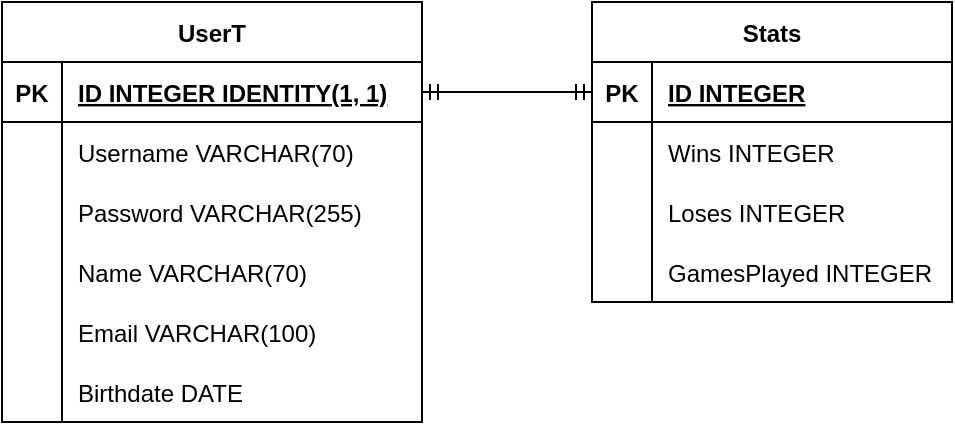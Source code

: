 <mxfile version="18.1.3" type="device"><diagram id="C3VuH4G40iCmeczMc2MV" name="Side-1"><mxGraphModel dx="1038" dy="649" grid="1" gridSize="10" guides="1" tooltips="1" connect="1" arrows="1" fold="1" page="1" pageScale="1" pageWidth="827" pageHeight="1169" math="0" shadow="0"><root><mxCell id="0"/><mxCell id="1" parent="0"/><mxCell id="PRP7r2JGaW0yop8plWAT-62" value="Stats" style="shape=table;startSize=30;container=1;collapsible=1;childLayout=tableLayout;fixedRows=1;rowLines=0;fontStyle=1;align=center;resizeLast=1;swimlaneFillColor=default;" parent="1" vertex="1"><mxGeometry x="415" y="80" width="180" height="150" as="geometry"/></mxCell><mxCell id="PRP7r2JGaW0yop8plWAT-63" value="" style="shape=partialRectangle;collapsible=0;dropTarget=0;pointerEvents=0;fillColor=none;top=0;left=0;bottom=1;right=0;points=[[0,0.5],[1,0.5]];portConstraint=eastwest;" parent="PRP7r2JGaW0yop8plWAT-62" vertex="1"><mxGeometry y="30" width="180" height="30" as="geometry"/></mxCell><mxCell id="PRP7r2JGaW0yop8plWAT-64" value="PK" style="shape=partialRectangle;connectable=0;fillColor=none;top=0;left=0;bottom=0;right=0;fontStyle=1;overflow=hidden;" parent="PRP7r2JGaW0yop8plWAT-63" vertex="1"><mxGeometry width="30" height="30" as="geometry"><mxRectangle width="30" height="30" as="alternateBounds"/></mxGeometry></mxCell><mxCell id="PRP7r2JGaW0yop8plWAT-65" value="ID INTEGER" style="shape=partialRectangle;connectable=0;fillColor=none;top=0;left=0;bottom=0;right=0;align=left;spacingLeft=6;fontStyle=5;overflow=hidden;" parent="PRP7r2JGaW0yop8plWAT-63" vertex="1"><mxGeometry x="30" width="150" height="30" as="geometry"><mxRectangle width="150" height="30" as="alternateBounds"/></mxGeometry></mxCell><mxCell id="PRP7r2JGaW0yop8plWAT-66" value="" style="shape=partialRectangle;collapsible=0;dropTarget=0;pointerEvents=0;fillColor=none;top=0;left=0;bottom=0;right=0;points=[[0,0.5],[1,0.5]];portConstraint=eastwest;" parent="PRP7r2JGaW0yop8plWAT-62" vertex="1"><mxGeometry y="60" width="180" height="30" as="geometry"/></mxCell><mxCell id="PRP7r2JGaW0yop8plWAT-67" value="" style="shape=partialRectangle;connectable=0;fillColor=none;top=0;left=0;bottom=0;right=0;editable=1;overflow=hidden;" parent="PRP7r2JGaW0yop8plWAT-66" vertex="1"><mxGeometry width="30" height="30" as="geometry"><mxRectangle width="30" height="30" as="alternateBounds"/></mxGeometry></mxCell><mxCell id="PRP7r2JGaW0yop8plWAT-68" value="Wins INTEGER" style="shape=partialRectangle;connectable=0;fillColor=none;top=0;left=0;bottom=0;right=0;align=left;spacingLeft=6;overflow=hidden;" parent="PRP7r2JGaW0yop8plWAT-66" vertex="1"><mxGeometry x="30" width="150" height="30" as="geometry"><mxRectangle width="150" height="30" as="alternateBounds"/></mxGeometry></mxCell><mxCell id="PRP7r2JGaW0yop8plWAT-69" value="" style="shape=partialRectangle;collapsible=0;dropTarget=0;pointerEvents=0;fillColor=none;top=0;left=0;bottom=0;right=0;points=[[0,0.5],[1,0.5]];portConstraint=eastwest;" parent="PRP7r2JGaW0yop8plWAT-62" vertex="1"><mxGeometry y="90" width="180" height="30" as="geometry"/></mxCell><mxCell id="PRP7r2JGaW0yop8plWAT-70" value="" style="shape=partialRectangle;connectable=0;fillColor=none;top=0;left=0;bottom=0;right=0;editable=1;overflow=hidden;" parent="PRP7r2JGaW0yop8plWAT-69" vertex="1"><mxGeometry width="30" height="30" as="geometry"><mxRectangle width="30" height="30" as="alternateBounds"/></mxGeometry></mxCell><mxCell id="PRP7r2JGaW0yop8plWAT-71" value="Loses INTEGER" style="shape=partialRectangle;connectable=0;fillColor=none;top=0;left=0;bottom=0;right=0;align=left;spacingLeft=6;overflow=hidden;" parent="PRP7r2JGaW0yop8plWAT-69" vertex="1"><mxGeometry x="30" width="150" height="30" as="geometry"><mxRectangle width="150" height="30" as="alternateBounds"/></mxGeometry></mxCell><mxCell id="PRP7r2JGaW0yop8plWAT-72" value="" style="shape=partialRectangle;collapsible=0;dropTarget=0;pointerEvents=0;fillColor=none;top=0;left=0;bottom=0;right=0;points=[[0,0.5],[1,0.5]];portConstraint=eastwest;" parent="PRP7r2JGaW0yop8plWAT-62" vertex="1"><mxGeometry y="120" width="180" height="30" as="geometry"/></mxCell><mxCell id="PRP7r2JGaW0yop8plWAT-73" value="" style="shape=partialRectangle;connectable=0;fillColor=none;top=0;left=0;bottom=0;right=0;editable=1;overflow=hidden;" parent="PRP7r2JGaW0yop8plWAT-72" vertex="1"><mxGeometry width="30" height="30" as="geometry"><mxRectangle width="30" height="30" as="alternateBounds"/></mxGeometry></mxCell><mxCell id="PRP7r2JGaW0yop8plWAT-74" value="GamesPlayed INTEGER" style="shape=partialRectangle;connectable=0;fillColor=none;top=0;left=0;bottom=0;right=0;align=left;spacingLeft=6;overflow=hidden;" parent="PRP7r2JGaW0yop8plWAT-72" vertex="1"><mxGeometry x="30" width="150" height="30" as="geometry"><mxRectangle width="150" height="30" as="alternateBounds"/></mxGeometry></mxCell><mxCell id="PRP7r2JGaW0yop8plWAT-75" value="UserT" style="shape=table;startSize=30;container=1;collapsible=1;childLayout=tableLayout;fixedRows=1;rowLines=0;fontStyle=1;align=center;resizeLast=1;gradientColor=none;swimlaneFillColor=default;" parent="1" vertex="1"><mxGeometry x="120" y="80" width="210" height="210" as="geometry"/></mxCell><mxCell id="PRP7r2JGaW0yop8plWAT-76" value="" style="shape=partialRectangle;collapsible=0;dropTarget=0;pointerEvents=0;fillColor=none;top=0;left=0;bottom=1;right=0;points=[[0,0.5],[1,0.5]];portConstraint=eastwest;" parent="PRP7r2JGaW0yop8plWAT-75" vertex="1"><mxGeometry y="30" width="210" height="30" as="geometry"/></mxCell><mxCell id="PRP7r2JGaW0yop8plWAT-77" value="PK" style="shape=partialRectangle;connectable=0;fillColor=none;top=0;left=0;bottom=0;right=0;fontStyle=1;overflow=hidden;" parent="PRP7r2JGaW0yop8plWAT-76" vertex="1"><mxGeometry width="30" height="30" as="geometry"><mxRectangle width="30" height="30" as="alternateBounds"/></mxGeometry></mxCell><mxCell id="PRP7r2JGaW0yop8plWAT-78" value="ID INTEGER IDENTITY(1, 1)" style="shape=partialRectangle;connectable=0;fillColor=none;top=0;left=0;bottom=0;right=0;align=left;spacingLeft=6;fontStyle=5;overflow=hidden;" parent="PRP7r2JGaW0yop8plWAT-76" vertex="1"><mxGeometry x="30" width="180" height="30" as="geometry"><mxRectangle width="180" height="30" as="alternateBounds"/></mxGeometry></mxCell><mxCell id="PRP7r2JGaW0yop8plWAT-79" value="" style="shape=partialRectangle;collapsible=0;dropTarget=0;pointerEvents=0;fillColor=none;top=0;left=0;bottom=0;right=0;points=[[0,0.5],[1,0.5]];portConstraint=eastwest;" parent="PRP7r2JGaW0yop8plWAT-75" vertex="1"><mxGeometry y="60" width="210" height="30" as="geometry"/></mxCell><mxCell id="PRP7r2JGaW0yop8plWAT-80" value="" style="shape=partialRectangle;connectable=0;fillColor=none;top=0;left=0;bottom=0;right=0;editable=1;overflow=hidden;" parent="PRP7r2JGaW0yop8plWAT-79" vertex="1"><mxGeometry width="30" height="30" as="geometry"><mxRectangle width="30" height="30" as="alternateBounds"/></mxGeometry></mxCell><mxCell id="PRP7r2JGaW0yop8plWAT-81" value="Username VARCHAR(70)" style="shape=partialRectangle;connectable=0;fillColor=none;top=0;left=0;bottom=0;right=0;align=left;spacingLeft=6;overflow=hidden;" parent="PRP7r2JGaW0yop8plWAT-79" vertex="1"><mxGeometry x="30" width="180" height="30" as="geometry"><mxRectangle width="180" height="30" as="alternateBounds"/></mxGeometry></mxCell><mxCell id="PRP7r2JGaW0yop8plWAT-82" value="" style="shape=partialRectangle;collapsible=0;dropTarget=0;pointerEvents=0;fillColor=none;top=0;left=0;bottom=0;right=0;points=[[0,0.5],[1,0.5]];portConstraint=eastwest;" parent="PRP7r2JGaW0yop8plWAT-75" vertex="1"><mxGeometry y="90" width="210" height="30" as="geometry"/></mxCell><mxCell id="PRP7r2JGaW0yop8plWAT-83" value="" style="shape=partialRectangle;connectable=0;fillColor=none;top=0;left=0;bottom=0;right=0;editable=1;overflow=hidden;" parent="PRP7r2JGaW0yop8plWAT-82" vertex="1"><mxGeometry width="30" height="30" as="geometry"><mxRectangle width="30" height="30" as="alternateBounds"/></mxGeometry></mxCell><mxCell id="PRP7r2JGaW0yop8plWAT-84" value="Password VARCHAR(255)" style="shape=partialRectangle;connectable=0;fillColor=none;top=0;left=0;bottom=0;right=0;align=left;spacingLeft=6;overflow=hidden;" parent="PRP7r2JGaW0yop8plWAT-82" vertex="1"><mxGeometry x="30" width="180" height="30" as="geometry"><mxRectangle width="180" height="30" as="alternateBounds"/></mxGeometry></mxCell><mxCell id="PRP7r2JGaW0yop8plWAT-85" value="" style="shape=partialRectangle;collapsible=0;dropTarget=0;pointerEvents=0;fillColor=none;top=0;left=0;bottom=0;right=0;points=[[0,0.5],[1,0.5]];portConstraint=eastwest;" parent="PRP7r2JGaW0yop8plWAT-75" vertex="1"><mxGeometry y="120" width="210" height="30" as="geometry"/></mxCell><mxCell id="PRP7r2JGaW0yop8plWAT-86" value="" style="shape=partialRectangle;connectable=0;fillColor=none;top=0;left=0;bottom=0;right=0;editable=1;overflow=hidden;" parent="PRP7r2JGaW0yop8plWAT-85" vertex="1"><mxGeometry width="30" height="30" as="geometry"><mxRectangle width="30" height="30" as="alternateBounds"/></mxGeometry></mxCell><mxCell id="PRP7r2JGaW0yop8plWAT-87" value="Name VARCHAR(70)" style="shape=partialRectangle;connectable=0;fillColor=none;top=0;left=0;bottom=0;right=0;align=left;spacingLeft=6;overflow=hidden;" parent="PRP7r2JGaW0yop8plWAT-85" vertex="1"><mxGeometry x="30" width="180" height="30" as="geometry"><mxRectangle width="180" height="30" as="alternateBounds"/></mxGeometry></mxCell><mxCell id="PRP7r2JGaW0yop8plWAT-88" value="" style="shape=partialRectangle;collapsible=0;dropTarget=0;pointerEvents=0;fillColor=none;top=0;left=0;bottom=0;right=0;points=[[0,0.5],[1,0.5]];portConstraint=eastwest;" parent="PRP7r2JGaW0yop8plWAT-75" vertex="1"><mxGeometry y="150" width="210" height="30" as="geometry"/></mxCell><mxCell id="PRP7r2JGaW0yop8plWAT-89" value="" style="shape=partialRectangle;connectable=0;fillColor=none;top=0;left=0;bottom=0;right=0;editable=1;overflow=hidden;" parent="PRP7r2JGaW0yop8plWAT-88" vertex="1"><mxGeometry width="30" height="30" as="geometry"><mxRectangle width="30" height="30" as="alternateBounds"/></mxGeometry></mxCell><mxCell id="PRP7r2JGaW0yop8plWAT-90" value="Email VARCHAR(100)" style="shape=partialRectangle;connectable=0;fillColor=none;top=0;left=0;bottom=0;right=0;align=left;spacingLeft=6;overflow=hidden;" parent="PRP7r2JGaW0yop8plWAT-88" vertex="1"><mxGeometry x="30" width="180" height="30" as="geometry"><mxRectangle width="180" height="30" as="alternateBounds"/></mxGeometry></mxCell><mxCell id="PRP7r2JGaW0yop8plWAT-91" value="" style="shape=partialRectangle;collapsible=0;dropTarget=0;pointerEvents=0;fillColor=none;top=0;left=0;bottom=0;right=0;points=[[0,0.5],[1,0.5]];portConstraint=eastwest;" parent="PRP7r2JGaW0yop8plWAT-75" vertex="1"><mxGeometry y="180" width="210" height="30" as="geometry"/></mxCell><mxCell id="PRP7r2JGaW0yop8plWAT-92" value="" style="shape=partialRectangle;connectable=0;fillColor=none;top=0;left=0;bottom=0;right=0;editable=1;overflow=hidden;" parent="PRP7r2JGaW0yop8plWAT-91" vertex="1"><mxGeometry width="30" height="30" as="geometry"><mxRectangle width="30" height="30" as="alternateBounds"/></mxGeometry></mxCell><mxCell id="PRP7r2JGaW0yop8plWAT-93" value="Birthdate DATE" style="shape=partialRectangle;connectable=0;fillColor=none;top=0;left=0;bottom=0;right=0;align=left;spacingLeft=6;overflow=hidden;" parent="PRP7r2JGaW0yop8plWAT-91" vertex="1"><mxGeometry x="30" width="180" height="30" as="geometry"><mxRectangle width="180" height="30" as="alternateBounds"/></mxGeometry></mxCell><mxCell id="PRP7r2JGaW0yop8plWAT-94" value="" style="edgeStyle=entityRelationEdgeStyle;fontSize=12;html=1;endArrow=ERmandOne;startArrow=ERmandOne;entryX=0;entryY=0.5;entryDx=0;entryDy=0;exitX=1;exitY=0.5;exitDx=0;exitDy=0;" parent="1" source="PRP7r2JGaW0yop8plWAT-76" target="PRP7r2JGaW0yop8plWAT-63" edge="1"><mxGeometry width="100" height="100" relative="1" as="geometry"><mxPoint x="610" y="155" as="sourcePoint"/><mxPoint x="740" y="110" as="targetPoint"/></mxGeometry></mxCell></root></mxGraphModel></diagram></mxfile>